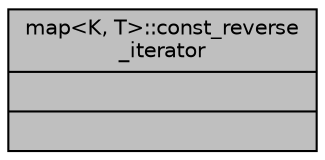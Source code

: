 digraph "map&lt;K, T&gt;::const_reverse_iterator"
{
 // INTERACTIVE_SVG=YES
  bgcolor="transparent";
  edge [fontname="Helvetica",fontsize="10",labelfontname="Helvetica",labelfontsize="10"];
  node [fontname="Helvetica",fontsize="10",shape=record];
  Node1 [label="{map\<K, T\>::const_reverse\l_iterator\n||}",height=0.2,width=0.4,color="black", fillcolor="grey75", style="filled", fontcolor="black"];
}
